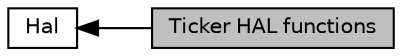digraph "Ticker HAL functions"
{
  edge [fontname="Helvetica",fontsize="10",labelfontname="Helvetica",labelfontsize="10"];
  node [fontname="Helvetica",fontsize="10",shape=box];
  rankdir=LR;
  Node2 [label="Hal",height=0.2,width=0.4,color="black", fillcolor="white", style="filled",URL="$group__hal.html",tooltip=" "];
  Node1 [label="Ticker HAL functions",height=0.2,width=0.4,color="black", fillcolor="grey75", style="filled", fontcolor="black",tooltip=" "];
  Node2->Node1 [shape=plaintext, dir="back", style="solid"];
}

